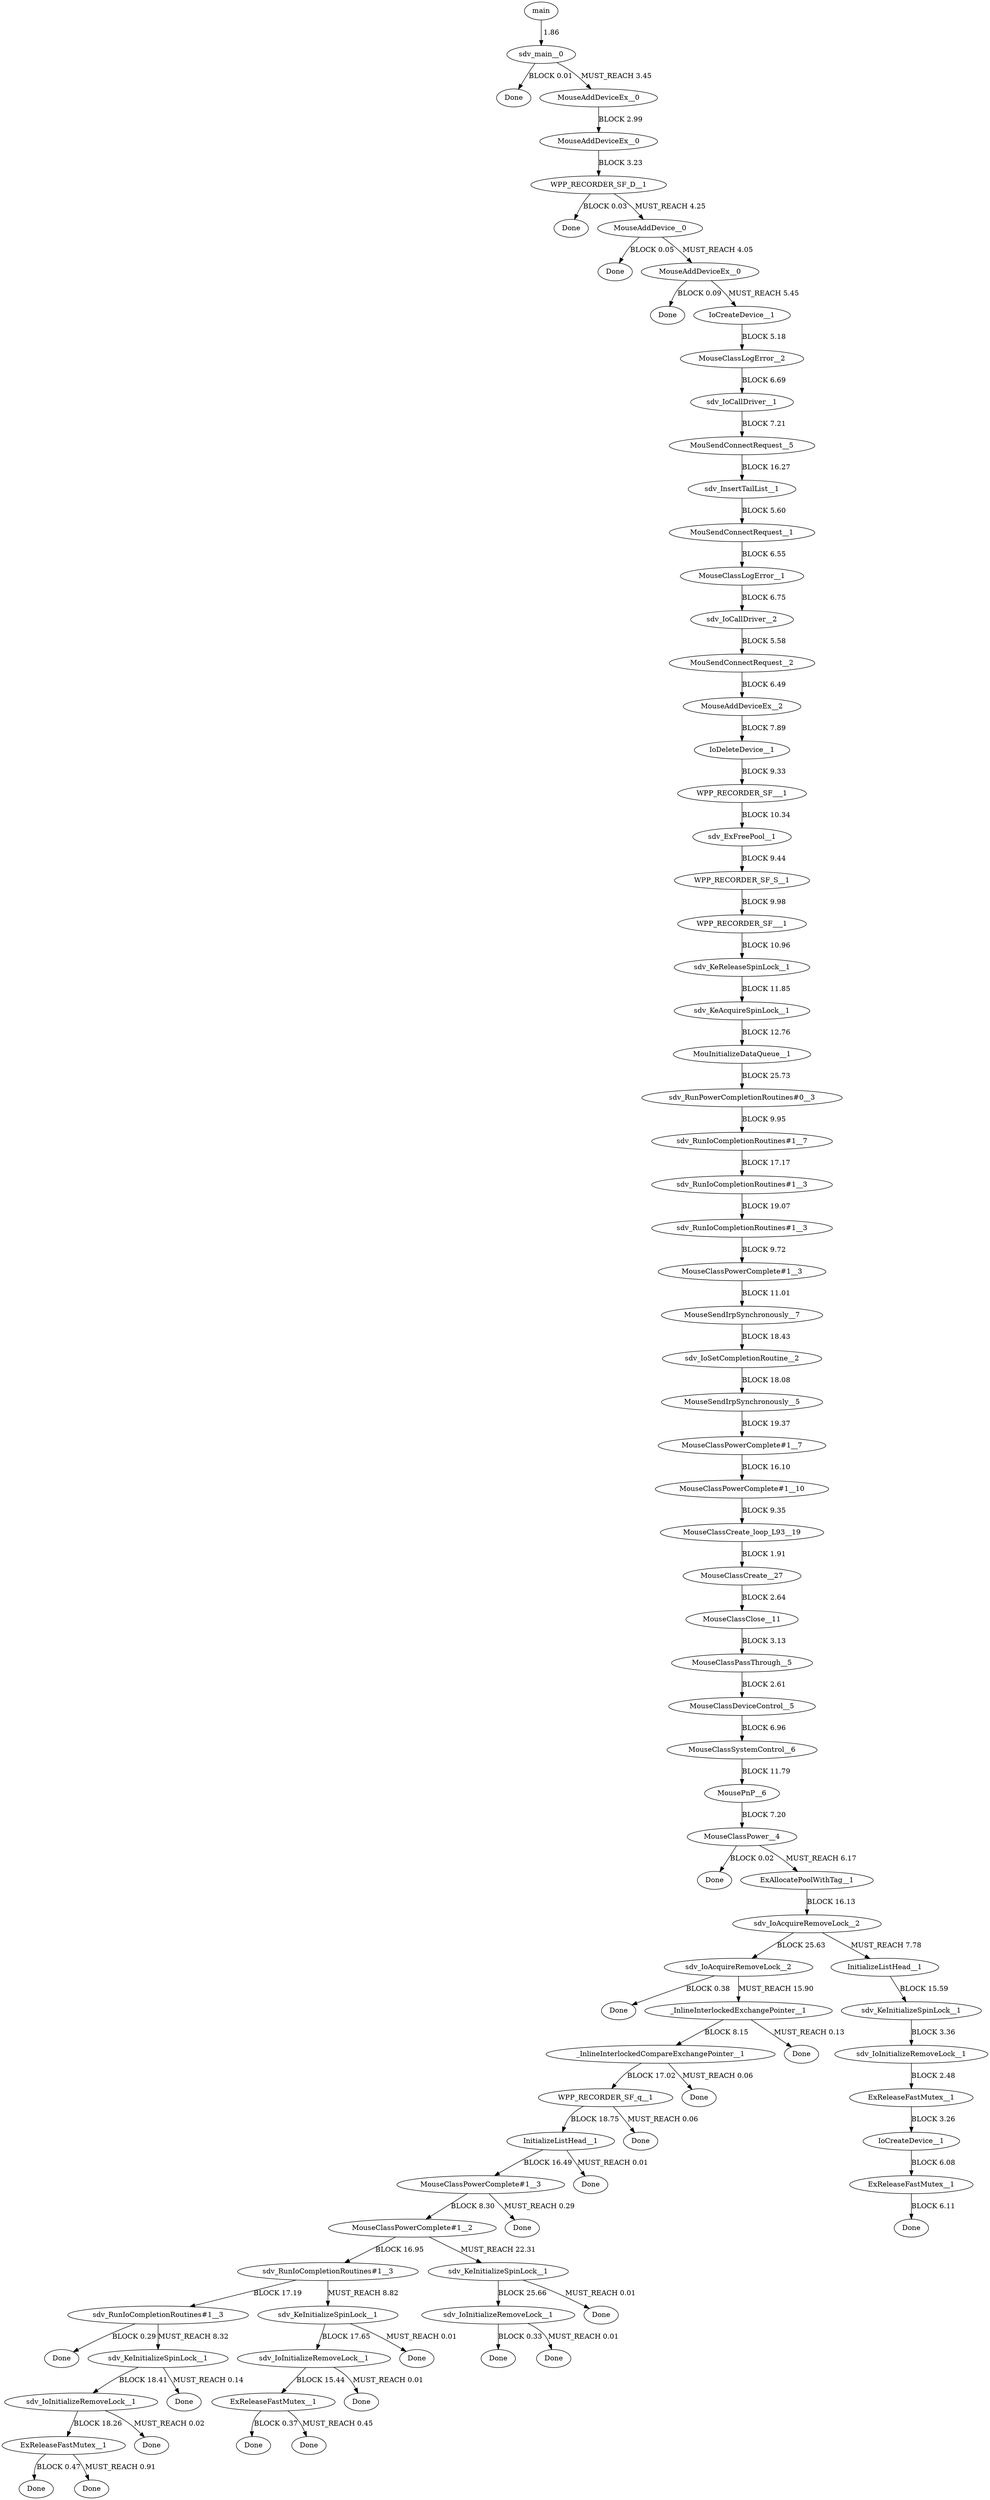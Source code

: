 digraph TG {
0 [label="main"]
1 [label="sdv_main__0"]
2 [label="Done"]
3 [label="MouseAddDeviceEx__0"]
4 [label="MouseAddDeviceEx__0"]
5 [label="WPP_RECORDER_SF_D__1"]
6 [label="Done"]
7 [label="MouseAddDevice__0"]
8 [label="Done"]
9 [label="MouseAddDeviceEx__0"]
10 [label="Done"]
11 [label="IoCreateDevice__1"]
12 [label="MouseClassLogError__2"]
13 [label="sdv_IoCallDriver__1"]
14 [label="MouSendConnectRequest__5"]
15 [label="sdv_InsertTailList__1"]
16 [label="MouSendConnectRequest__1"]
17 [label="MouseClassLogError__1"]
18 [label="sdv_IoCallDriver__2"]
19 [label="MouSendConnectRequest__2"]
20 [label="MouseAddDeviceEx__2"]
21 [label="IoDeleteDevice__1"]
22 [label="WPP_RECORDER_SF___1"]
23 [label="sdv_ExFreePool__1"]
24 [label="WPP_RECORDER_SF_S__1"]
25 [label="WPP_RECORDER_SF___1"]
26 [label="sdv_KeReleaseSpinLock__1"]
27 [label="sdv_KeAcquireSpinLock__1"]
28 [label="MouInitializeDataQueue__1"]
29 [label="sdv_RunPowerCompletionRoutines#0__3"]
30 [label="sdv_RunIoCompletionRoutines#1__7"]
31 [label="sdv_RunIoCompletionRoutines#1__3"]
32 [label="sdv_RunIoCompletionRoutines#1__3"]
33 [label="MouseClassPowerComplete#1__3"]
34 [label="MouseSendIrpSynchronously__7"]
35 [label="sdv_IoSetCompletionRoutine__2"]
36 [label="MouseSendIrpSynchronously__5"]
37 [label="MouseClassPowerComplete#1__7"]
38 [label="MouseClassPowerComplete#1__10"]
39 [label="MouseClassCreate_loop_L93__19"]
40 [label="MouseClassCreate__27"]
41 [label="MouseClassClose__11"]
42 [label="MouseClassPassThrough__5"]
43 [label="MouseClassDeviceControl__5"]
44 [label="MouseClassSystemControl__6"]
45 [label="MousePnP__6"]
46 [label="MouseClassPower__4"]
47 [label="Done"]
48 [label="ExAllocatePoolWithTag__1"]
49 [label="sdv_IoAcquireRemoveLock__2"]
50 [label="sdv_IoAcquireRemoveLock__2"]
51 [label="Done"]
52 [label="_InlineInterlockedExchangePointer__1"]
53 [label="_InlineInterlockedCompareExchangePointer__1"]
54 [label="WPP_RECORDER_SF_q__1"]
55 [label="InitializeListHead__1"]
56 [label="MouseClassPowerComplete#1__3"]
57 [label="MouseClassPowerComplete#1__2"]
58 [label="sdv_RunIoCompletionRoutines#1__3"]
59 [label="sdv_RunIoCompletionRoutines#1__3"]
60 [label="Done"]
61 [label="sdv_KeInitializeSpinLock__1"]
62 [label="sdv_IoInitializeRemoveLock__1"]
63 [label="ExReleaseFastMutex__1"]
64 [label="Done"]
65 [label="Done"]
66 [label="Done"]
67 [label="Done"]
68 [label="sdv_KeInitializeSpinLock__1"]
69 [label="sdv_IoInitializeRemoveLock__1"]
70 [label="ExReleaseFastMutex__1"]
71 [label="Done"]
72 [label="Done"]
73 [label="Done"]
74 [label="Done"]
75 [label="sdv_KeInitializeSpinLock__1"]
76 [label="sdv_IoInitializeRemoveLock__1"]
77 [label="Done"]
78 [label="Done"]
79 [label="Done"]
80 [label="Done"]
81 [label="Done"]
82 [label="Done"]
83 [label="Done"]
84 [label="Done"]
85 [label="InitializeListHead__1"]
86 [label="sdv_KeInitializeSpinLock__1"]
87 [label="sdv_IoInitializeRemoveLock__1"]
88 [label="ExReleaseFastMutex__1"]
89 [label="IoCreateDevice__1"]
90 [label="ExReleaseFastMutex__1"]
91 [label="Done"]
0 -> 1 [label=" 1.86"]
1 -> 2 [label="BLOCK 0.01"]
1 -> 3 [label="MUST_REACH 3.45"]
3 -> 4 [label="BLOCK 2.99"]
4 -> 5 [label="BLOCK 3.23"]
5 -> 6 [label="BLOCK 0.03"]
5 -> 7 [label="MUST_REACH 4.25"]
7 -> 8 [label="BLOCK 0.05"]
7 -> 9 [label="MUST_REACH 4.05"]
9 -> 10 [label="BLOCK 0.09"]
9 -> 11 [label="MUST_REACH 5.45"]
11 -> 12 [label="BLOCK 5.18"]
12 -> 13 [label="BLOCK 6.69"]
13 -> 14 [label="BLOCK 7.21"]
14 -> 15 [label="BLOCK 16.27"]
15 -> 16 [label="BLOCK 5.60"]
16 -> 17 [label="BLOCK 6.55"]
17 -> 18 [label="BLOCK 6.75"]
18 -> 19 [label="BLOCK 5.58"]
19 -> 20 [label="BLOCK 6.49"]
20 -> 21 [label="BLOCK 7.89"]
21 -> 22 [label="BLOCK 9.33"]
22 -> 23 [label="BLOCK 10.34"]
23 -> 24 [label="BLOCK 9.44"]
24 -> 25 [label="BLOCK 9.98"]
25 -> 26 [label="BLOCK 10.96"]
26 -> 27 [label="BLOCK 11.85"]
27 -> 28 [label="BLOCK 12.76"]
28 -> 29 [label="BLOCK 25.73"]
29 -> 30 [label="BLOCK 9.95"]
30 -> 31 [label="BLOCK 17.17"]
31 -> 32 [label="BLOCK 19.07"]
32 -> 33 [label="BLOCK 9.72"]
33 -> 34 [label="BLOCK 11.01"]
34 -> 35 [label="BLOCK 18.43"]
35 -> 36 [label="BLOCK 18.08"]
36 -> 37 [label="BLOCK 19.37"]
37 -> 38 [label="BLOCK 16.10"]
38 -> 39 [label="BLOCK 9.35"]
39 -> 40 [label="BLOCK 1.91"]
40 -> 41 [label="BLOCK 2.64"]
41 -> 42 [label="BLOCK 3.13"]
42 -> 43 [label="BLOCK 2.61"]
43 -> 44 [label="BLOCK 6.96"]
44 -> 45 [label="BLOCK 11.79"]
45 -> 46 [label="BLOCK 7.20"]
46 -> 47 [label="BLOCK 0.02"]
46 -> 48 [label="MUST_REACH 6.17"]
48 -> 49 [label="BLOCK 16.13"]
49 -> 50 [label="BLOCK 25.63"]
49 -> 85 [label="MUST_REACH 7.78"]
50 -> 51 [label="BLOCK 0.38"]
50 -> 52 [label="MUST_REACH 15.90"]
52 -> 53 [label="BLOCK 8.15"]
52 -> 84 [label="MUST_REACH 0.13"]
53 -> 54 [label="BLOCK 17.02"]
53 -> 83 [label="MUST_REACH 0.06"]
54 -> 55 [label="BLOCK 18.75"]
54 -> 82 [label="MUST_REACH 0.06"]
55 -> 56 [label="BLOCK 16.49"]
55 -> 81 [label="MUST_REACH 0.01"]
56 -> 57 [label="BLOCK 8.30"]
56 -> 80 [label="MUST_REACH 0.29"]
57 -> 58 [label="BLOCK 16.95"]
57 -> 75 [label="MUST_REACH 22.31"]
58 -> 59 [label="BLOCK 17.19"]
58 -> 68 [label="MUST_REACH 8.82"]
59 -> 60 [label="BLOCK 0.29"]
59 -> 61 [label="MUST_REACH 8.32"]
61 -> 62 [label="BLOCK 18.41"]
61 -> 67 [label="MUST_REACH 0.14"]
62 -> 63 [label="BLOCK 18.26"]
62 -> 66 [label="MUST_REACH 0.02"]
63 -> 64 [label="BLOCK 0.47"]
63 -> 65 [label="MUST_REACH 0.91"]
68 -> 69 [label="BLOCK 17.65"]
68 -> 74 [label="MUST_REACH 0.01"]
69 -> 70 [label="BLOCK 15.44"]
69 -> 73 [label="MUST_REACH 0.01"]
70 -> 71 [label="BLOCK 0.37"]
70 -> 72 [label="MUST_REACH 0.45"]
75 -> 76 [label="BLOCK 25.66"]
75 -> 79 [label="MUST_REACH 0.01"]
76 -> 77 [label="BLOCK 0.33"]
76 -> 78 [label="MUST_REACH 0.01"]
85 -> 86 [label="BLOCK 15.59"]
86 -> 87 [label="BLOCK 3.36"]
87 -> 88 [label="BLOCK 2.48"]
88 -> 89 [label="BLOCK 3.26"]
89 -> 90 [label="BLOCK 6.08"]
90 -> 91 [label="BLOCK 6.11"]
}
